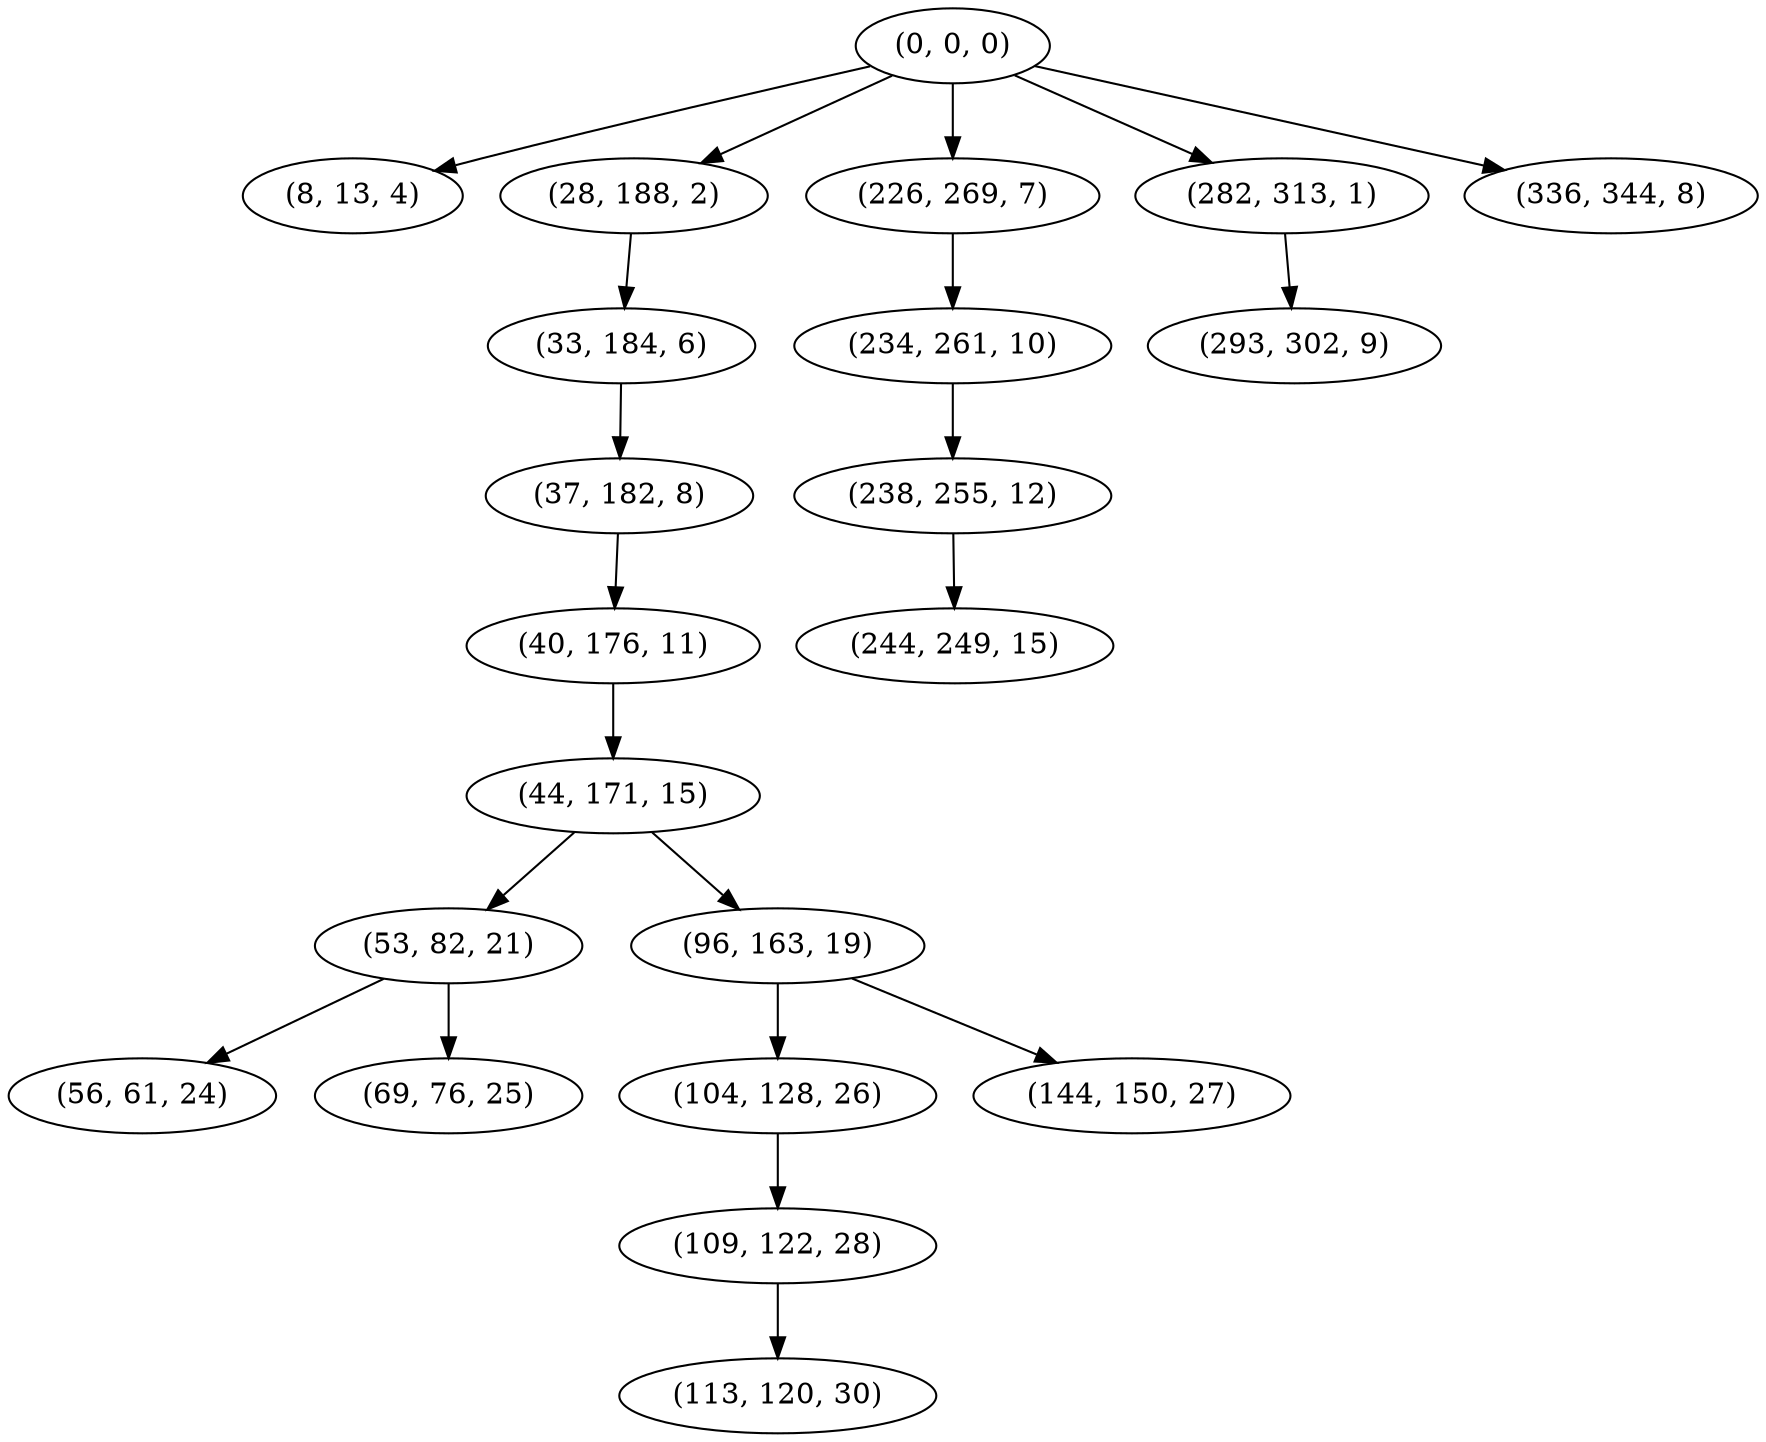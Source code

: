 digraph tree {
    "(0, 0, 0)";
    "(8, 13, 4)";
    "(28, 188, 2)";
    "(33, 184, 6)";
    "(37, 182, 8)";
    "(40, 176, 11)";
    "(44, 171, 15)";
    "(53, 82, 21)";
    "(56, 61, 24)";
    "(69, 76, 25)";
    "(96, 163, 19)";
    "(104, 128, 26)";
    "(109, 122, 28)";
    "(113, 120, 30)";
    "(144, 150, 27)";
    "(226, 269, 7)";
    "(234, 261, 10)";
    "(238, 255, 12)";
    "(244, 249, 15)";
    "(282, 313, 1)";
    "(293, 302, 9)";
    "(336, 344, 8)";
    "(0, 0, 0)" -> "(8, 13, 4)";
    "(0, 0, 0)" -> "(28, 188, 2)";
    "(0, 0, 0)" -> "(226, 269, 7)";
    "(0, 0, 0)" -> "(282, 313, 1)";
    "(0, 0, 0)" -> "(336, 344, 8)";
    "(28, 188, 2)" -> "(33, 184, 6)";
    "(33, 184, 6)" -> "(37, 182, 8)";
    "(37, 182, 8)" -> "(40, 176, 11)";
    "(40, 176, 11)" -> "(44, 171, 15)";
    "(44, 171, 15)" -> "(53, 82, 21)";
    "(44, 171, 15)" -> "(96, 163, 19)";
    "(53, 82, 21)" -> "(56, 61, 24)";
    "(53, 82, 21)" -> "(69, 76, 25)";
    "(96, 163, 19)" -> "(104, 128, 26)";
    "(96, 163, 19)" -> "(144, 150, 27)";
    "(104, 128, 26)" -> "(109, 122, 28)";
    "(109, 122, 28)" -> "(113, 120, 30)";
    "(226, 269, 7)" -> "(234, 261, 10)";
    "(234, 261, 10)" -> "(238, 255, 12)";
    "(238, 255, 12)" -> "(244, 249, 15)";
    "(282, 313, 1)" -> "(293, 302, 9)";
}
